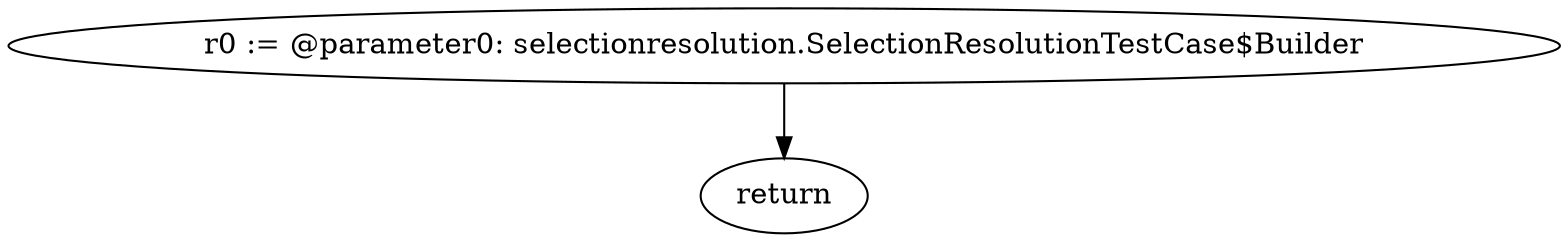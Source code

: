 digraph "unitGraph" {
    "r0 := @parameter0: selectionresolution.SelectionResolutionTestCase$Builder"
    "return"
    "r0 := @parameter0: selectionresolution.SelectionResolutionTestCase$Builder"->"return";
}

